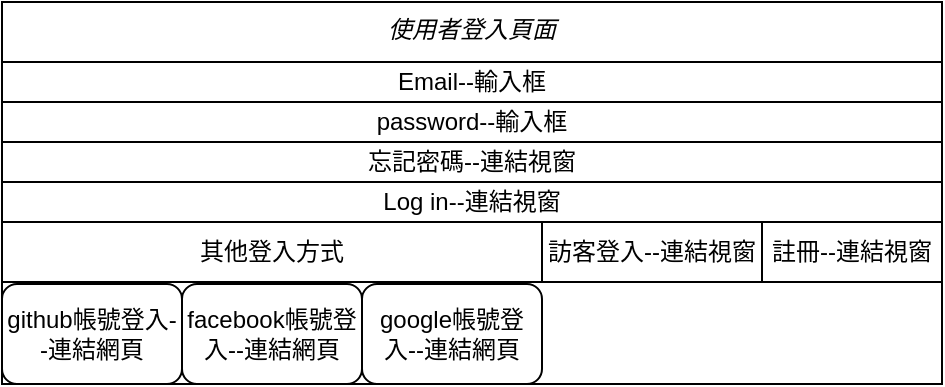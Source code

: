 <mxfile version="13.6.2" type="github">
  <diagram id="C5RBs43oDa-KdzZeNtuy" name="Page-1">
    <mxGraphModel dx="983" dy="539" grid="1" gridSize="10" guides="1" tooltips="1" connect="1" arrows="1" fold="1" page="1" pageScale="1" pageWidth="3300" pageHeight="4681" math="0" shadow="0">
      <root>
        <mxCell id="WIyWlLk6GJQsqaUBKTNV-0" />
        <mxCell id="WIyWlLk6GJQsqaUBKTNV-1" parent="WIyWlLk6GJQsqaUBKTNV-0" />
        <mxCell id="zkfFHV4jXpPFQw0GAbJ--0" value="使用者登入頁面" style="swimlane;fontStyle=2;align=center;verticalAlign=top;childLayout=stackLayout;horizontal=1;startSize=30;horizontalStack=0;resizeParent=1;resizeLast=0;collapsible=1;marginBottom=0;rounded=0;shadow=0;strokeWidth=1;" parent="WIyWlLk6GJQsqaUBKTNV-1" vertex="1">
          <mxGeometry x="1500" y="2110" width="470" height="191" as="geometry">
            <mxRectangle x="1500" y="2110" width="160" height="26" as="alternateBounds" />
          </mxGeometry>
        </mxCell>
        <mxCell id="04z2D7Yg83SwF_cILFOy-8" value="Email--輸入框" style="rounded=0;whiteSpace=wrap;html=1;" vertex="1" parent="zkfFHV4jXpPFQw0GAbJ--0">
          <mxGeometry y="30" width="470" height="20" as="geometry" />
        </mxCell>
        <mxCell id="04z2D7Yg83SwF_cILFOy-9" value="password--輸入框" style="rounded=0;whiteSpace=wrap;html=1;" vertex="1" parent="zkfFHV4jXpPFQw0GAbJ--0">
          <mxGeometry y="50" width="470" height="20" as="geometry" />
        </mxCell>
        <mxCell id="04z2D7Yg83SwF_cILFOy-10" value="忘記密碼--連結視窗" style="rounded=0;whiteSpace=wrap;html=1;" vertex="1" parent="zkfFHV4jXpPFQw0GAbJ--0">
          <mxGeometry y="70" width="470" height="20" as="geometry" />
        </mxCell>
        <mxCell id="04z2D7Yg83SwF_cILFOy-12" value="Log in--連結視窗" style="rounded=0;whiteSpace=wrap;html=1;" vertex="1" parent="zkfFHV4jXpPFQw0GAbJ--0">
          <mxGeometry y="90" width="470" height="20" as="geometry" />
        </mxCell>
        <mxCell id="04z2D7Yg83SwF_cILFOy-30" value="" style="group" vertex="1" connectable="0" parent="zkfFHV4jXpPFQw0GAbJ--0">
          <mxGeometry y="110" width="470" height="81" as="geometry" />
        </mxCell>
        <mxCell id="04z2D7Yg83SwF_cILFOy-29" value="註冊--連結視窗" style="rounded=0;whiteSpace=wrap;html=1;fillColor=none;gradientColor=none;" vertex="1" parent="04z2D7Yg83SwF_cILFOy-30">
          <mxGeometry x="380" width="90" height="30" as="geometry" />
        </mxCell>
        <mxCell id="04z2D7Yg83SwF_cILFOy-26" value="" style="group" vertex="1" connectable="0" parent="04z2D7Yg83SwF_cILFOy-30">
          <mxGeometry width="270" height="81" as="geometry" />
        </mxCell>
        <mxCell id="04z2D7Yg83SwF_cILFOy-24" value="" style="group" vertex="1" connectable="0" parent="04z2D7Yg83SwF_cILFOy-26">
          <mxGeometry y="31" width="270" height="50" as="geometry" />
        </mxCell>
        <mxCell id="04z2D7Yg83SwF_cILFOy-18" value="github帳號登入--連結網頁" style="rounded=1;whiteSpace=wrap;html=1;" vertex="1" parent="04z2D7Yg83SwF_cILFOy-24">
          <mxGeometry width="90" height="50" as="geometry" />
        </mxCell>
        <mxCell id="04z2D7Yg83SwF_cILFOy-17" value="facebook帳號登入--連結網頁" style="rounded=1;whiteSpace=wrap;html=1;" vertex="1" parent="04z2D7Yg83SwF_cILFOy-24">
          <mxGeometry x="90" width="90" height="50" as="geometry" />
        </mxCell>
        <mxCell id="04z2D7Yg83SwF_cILFOy-16" value="google帳號登入--連結網頁" style="rounded=1;whiteSpace=wrap;html=1;" vertex="1" parent="04z2D7Yg83SwF_cILFOy-24">
          <mxGeometry x="180" width="90" height="50" as="geometry" />
        </mxCell>
        <mxCell id="04z2D7Yg83SwF_cILFOy-23" value="其他登入方式" style="rounded=0;whiteSpace=wrap;html=1;fillColor=none;gradientColor=none;" vertex="1" parent="04z2D7Yg83SwF_cILFOy-26">
          <mxGeometry width="270" height="30" as="geometry" />
        </mxCell>
        <mxCell id="04z2D7Yg83SwF_cILFOy-28" value="訪客登入--連結視窗" style="rounded=0;whiteSpace=wrap;html=1;fillColor=none;gradientColor=none;" vertex="1" parent="04z2D7Yg83SwF_cILFOy-30">
          <mxGeometry x="270" width="110" height="30" as="geometry" />
        </mxCell>
      </root>
    </mxGraphModel>
  </diagram>
</mxfile>
